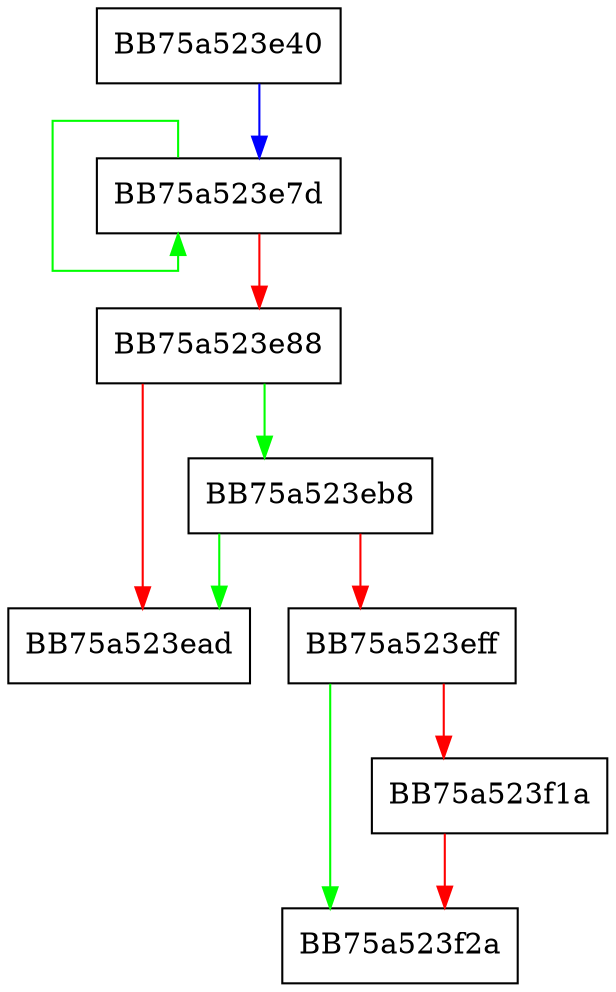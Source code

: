 digraph PeFileHelper {
  node [shape="box"];
  graph [splines=ortho];
  BB75a523e40 -> BB75a523e7d [color="blue"];
  BB75a523e7d -> BB75a523e7d [color="green"];
  BB75a523e7d -> BB75a523e88 [color="red"];
  BB75a523e88 -> BB75a523eb8 [color="green"];
  BB75a523e88 -> BB75a523ead [color="red"];
  BB75a523eb8 -> BB75a523ead [color="green"];
  BB75a523eb8 -> BB75a523eff [color="red"];
  BB75a523eff -> BB75a523f2a [color="green"];
  BB75a523eff -> BB75a523f1a [color="red"];
  BB75a523f1a -> BB75a523f2a [color="red"];
}